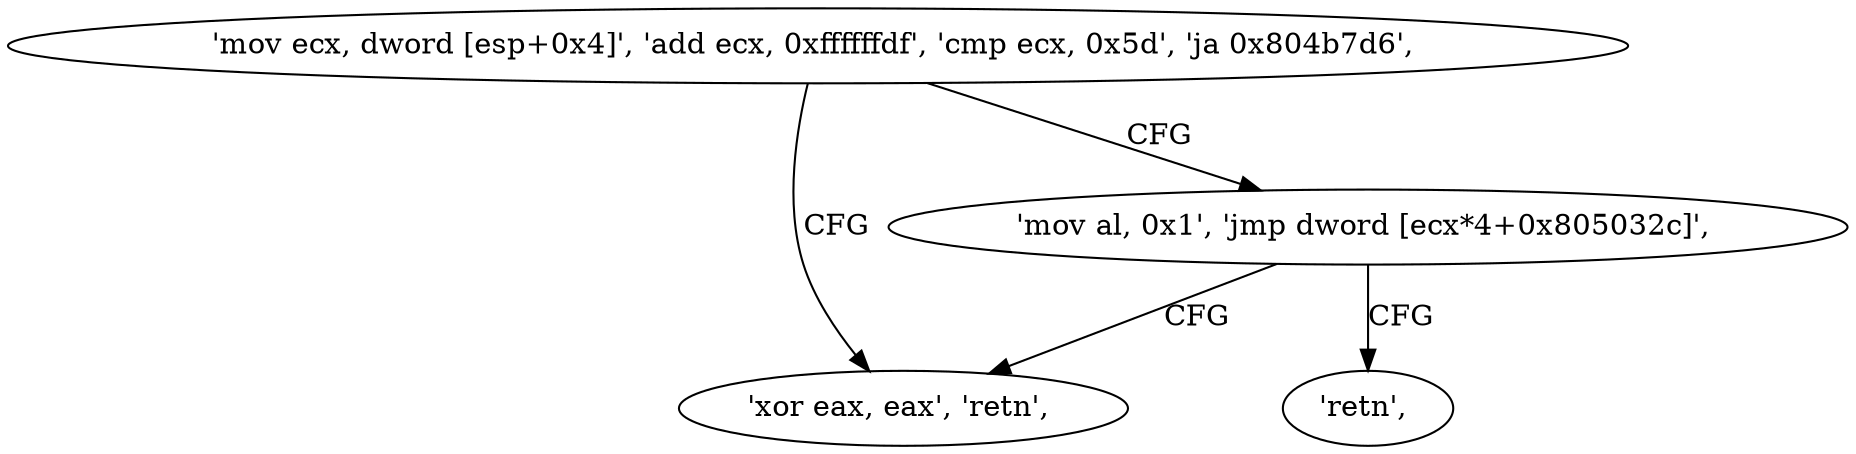 digraph "func" {
"134526912" [label = "'mov ecx, dword [esp+0x4]', 'add ecx, 0xffffffdf', 'cmp ecx, 0x5d', 'ja 0x804b7d6', " ]
"134526934" [label = "'xor eax, eax', 'retn', " ]
"134526924" [label = "'mov al, 0x1', 'jmp dword [ecx*4+0x805032c]', " ]
"134526933" [label = "'retn', " ]
"134526912" -> "134526934" [ label = "CFG" ]
"134526912" -> "134526924" [ label = "CFG" ]
"134526924" -> "134526933" [ label = "CFG" ]
"134526924" -> "134526934" [ label = "CFG" ]
}
